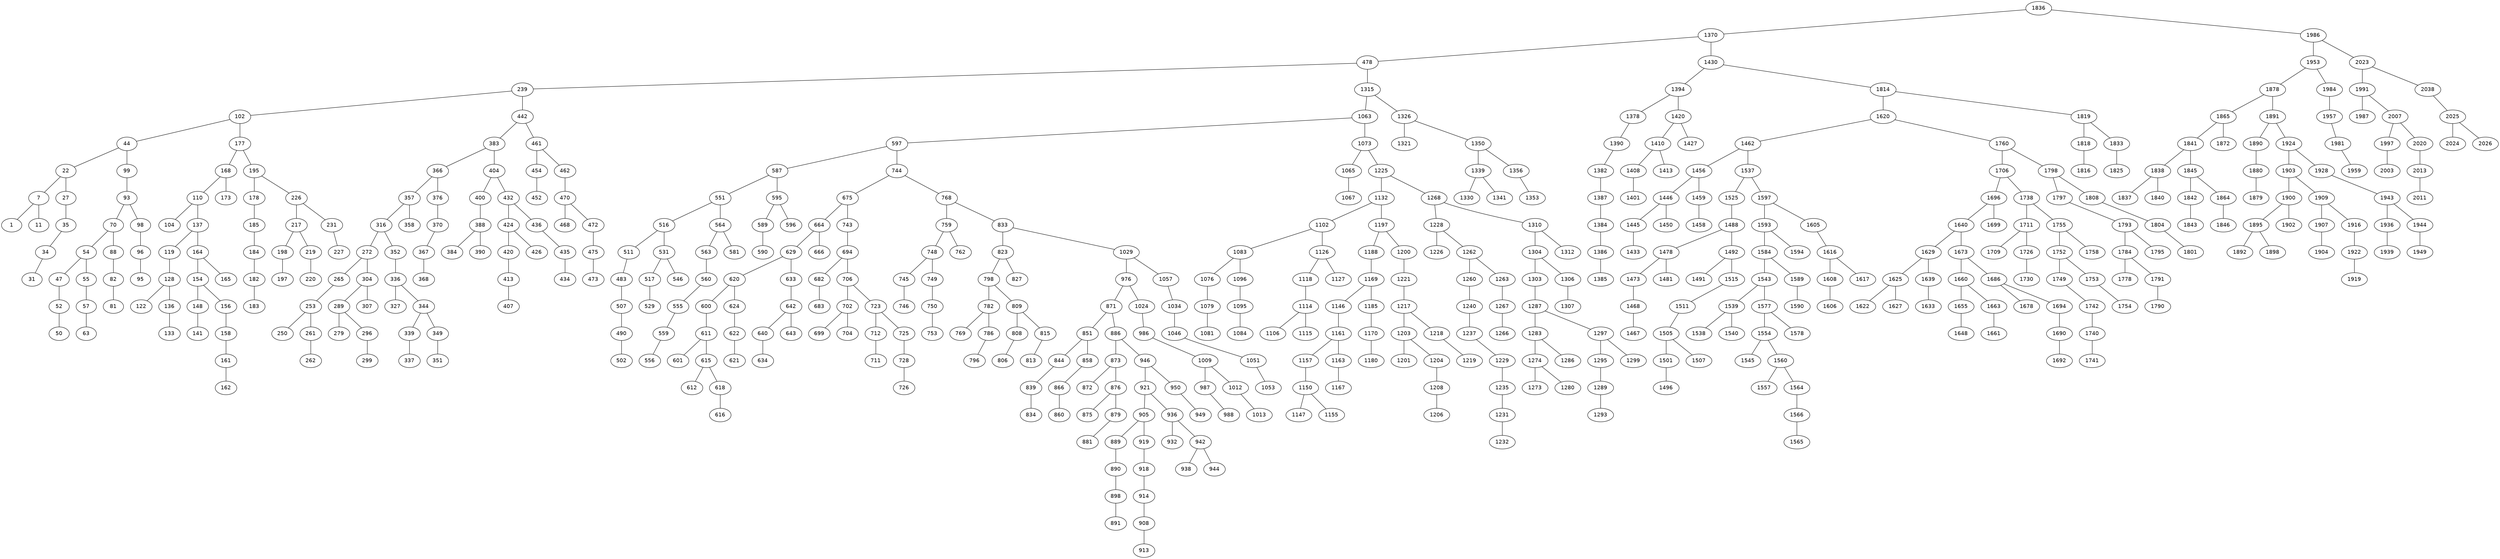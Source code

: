 graph BST {
    node [fontname="Helvetica"];
    1836 [label="1836"];
    1836 -- 1370;
    1370 [label="1370"];
    1370 -- 478;
    478 [label="478"];
    478 -- 239;
    239 [label="239"];
    239 -- 102;
    102 [label="102"];
    102 -- 44;
    44 [label="44"];
    44 -- 22;
    22 [label="22"];
    22 -- 7;
    7 [label="7"];
    7 -- 1;
    1 [label="1"];
    7 -- 11;
    11 [label="11"];
    22 -- 27;
    27 [label="27"];
    27 -- 35;
    35 [label="35"];
    35 -- 34;
    34 [label="34"];
    34 -- 31;
    31 [label="31"];
    44 -- 99;
    99 [label="99"];
    99 -- 93;
    93 [label="93"];
    93 -- 70;
    70 [label="70"];
    70 -- 54;
    54 [label="54"];
    54 -- 47;
    47 [label="47"];
    47 -- 52;
    52 [label="52"];
    52 -- 50;
    50 [label="50"];
    54 -- 55;
    55 [label="55"];
    55 -- 57;
    57 [label="57"];
    57 -- 63;
    63 [label="63"];
    70 -- 88;
    88 [label="88"];
    88 -- 82;
    82 [label="82"];
    82 -- 81;
    81 [label="81"];
    93 -- 98;
    98 [label="98"];
    98 -- 96;
    96 [label="96"];
    96 -- 95;
    95 [label="95"];
    102 -- 177;
    177 [label="177"];
    177 -- 168;
    168 [label="168"];
    168 -- 110;
    110 [label="110"];
    110 -- 104;
    104 [label="104"];
    110 -- 137;
    137 [label="137"];
    137 -- 119;
    119 [label="119"];
    119 -- 128;
    128 [label="128"];
    128 -- 122;
    122 [label="122"];
    128 -- 136;
    136 [label="136"];
    136 -- 133;
    133 [label="133"];
    137 -- 164;
    164 [label="164"];
    164 -- 154;
    154 [label="154"];
    154 -- 148;
    148 [label="148"];
    148 -- 141;
    141 [label="141"];
    154 -- 156;
    156 [label="156"];
    156 -- 158;
    158 [label="158"];
    158 -- 161;
    161 [label="161"];
    161 -- 162;
    162 [label="162"];
    164 -- 165;
    165 [label="165"];
    168 -- 173;
    173 [label="173"];
    177 -- 195;
    195 [label="195"];
    195 -- 178;
    178 [label="178"];
    178 -- 185;
    185 [label="185"];
    185 -- 184;
    184 [label="184"];
    184 -- 182;
    182 [label="182"];
    182 -- 183;
    183 [label="183"];
    195 -- 226;
    226 [label="226"];
    226 -- 217;
    217 [label="217"];
    217 -- 198;
    198 [label="198"];
    198 -- 197;
    197 [label="197"];
    217 -- 219;
    219 [label="219"];
    219 -- 220;
    220 [label="220"];
    226 -- 231;
    231 [label="231"];
    231 -- 227;
    227 [label="227"];
    239 -- 442;
    442 [label="442"];
    442 -- 383;
    383 [label="383"];
    383 -- 366;
    366 [label="366"];
    366 -- 357;
    357 [label="357"];
    357 -- 316;
    316 [label="316"];
    316 -- 272;
    272 [label="272"];
    272 -- 265;
    265 [label="265"];
    265 -- 253;
    253 [label="253"];
    253 -- 250;
    250 [label="250"];
    253 -- 261;
    261 [label="261"];
    261 -- 262;
    262 [label="262"];
    272 -- 304;
    304 [label="304"];
    304 -- 289;
    289 [label="289"];
    289 -- 279;
    279 [label="279"];
    289 -- 296;
    296 [label="296"];
    296 -- 299;
    299 [label="299"];
    304 -- 307;
    307 [label="307"];
    316 -- 352;
    352 [label="352"];
    352 -- 336;
    336 [label="336"];
    336 -- 327;
    327 [label="327"];
    336 -- 344;
    344 [label="344"];
    344 -- 339;
    339 [label="339"];
    339 -- 337;
    337 [label="337"];
    344 -- 349;
    349 [label="349"];
    349 -- 351;
    351 [label="351"];
    357 -- 358;
    358 [label="358"];
    366 -- 376;
    376 [label="376"];
    376 -- 370;
    370 [label="370"];
    370 -- 367;
    367 [label="367"];
    367 -- 368;
    368 [label="368"];
    383 -- 404;
    404 [label="404"];
    404 -- 400;
    400 [label="400"];
    400 -- 388;
    388 [label="388"];
    388 -- 384;
    384 [label="384"];
    388 -- 390;
    390 [label="390"];
    404 -- 432;
    432 [label="432"];
    432 -- 424;
    424 [label="424"];
    424 -- 420;
    420 [label="420"];
    420 -- 413;
    413 [label="413"];
    413 -- 407;
    407 [label="407"];
    424 -- 426;
    426 [label="426"];
    432 -- 436;
    436 [label="436"];
    436 -- 435;
    435 [label="435"];
    435 -- 434;
    434 [label="434"];
    442 -- 461;
    461 [label="461"];
    461 -- 454;
    454 [label="454"];
    454 -- 452;
    452 [label="452"];
    461 -- 462;
    462 [label="462"];
    462 -- 470;
    470 [label="470"];
    470 -- 468;
    468 [label="468"];
    470 -- 472;
    472 [label="472"];
    472 -- 475;
    475 [label="475"];
    475 -- 473;
    473 [label="473"];
    478 -- 1315;
    1315 [label="1315"];
    1315 -- 1063;
    1063 [label="1063"];
    1063 -- 597;
    597 [label="597"];
    597 -- 587;
    587 [label="587"];
    587 -- 551;
    551 [label="551"];
    551 -- 516;
    516 [label="516"];
    516 -- 511;
    511 [label="511"];
    511 -- 483;
    483 [label="483"];
    483 -- 507;
    507 [label="507"];
    507 -- 490;
    490 [label="490"];
    490 -- 502;
    502 [label="502"];
    516 -- 531;
    531 [label="531"];
    531 -- 517;
    517 [label="517"];
    517 -- 529;
    529 [label="529"];
    531 -- 546;
    546 [label="546"];
    551 -- 564;
    564 [label="564"];
    564 -- 563;
    563 [label="563"];
    563 -- 560;
    560 [label="560"];
    560 -- 555;
    555 [label="555"];
    555 -- 559;
    559 [label="559"];
    559 -- 556;
    556 [label="556"];
    564 -- 581;
    581 [label="581"];
    587 -- 595;
    595 [label="595"];
    595 -- 589;
    589 [label="589"];
    589 -- 590;
    590 [label="590"];
    595 -- 596;
    596 [label="596"];
    597 -- 744;
    744 [label="744"];
    744 -- 675;
    675 [label="675"];
    675 -- 664;
    664 [label="664"];
    664 -- 629;
    629 [label="629"];
    629 -- 620;
    620 [label="620"];
    620 -- 600;
    600 [label="600"];
    600 -- 611;
    611 [label="611"];
    611 -- 601;
    601 [label="601"];
    611 -- 615;
    615 [label="615"];
    615 -- 612;
    612 [label="612"];
    615 -- 618;
    618 [label="618"];
    618 -- 616;
    616 [label="616"];
    620 -- 624;
    624 [label="624"];
    624 -- 622;
    622 [label="622"];
    622 -- 621;
    621 [label="621"];
    629 -- 633;
    633 [label="633"];
    633 -- 642;
    642 [label="642"];
    642 -- 640;
    640 [label="640"];
    640 -- 634;
    634 [label="634"];
    642 -- 643;
    643 [label="643"];
    664 -- 666;
    666 [label="666"];
    675 -- 743;
    743 [label="743"];
    743 -- 694;
    694 [label="694"];
    694 -- 682;
    682 [label="682"];
    682 -- 683;
    683 [label="683"];
    694 -- 706;
    706 [label="706"];
    706 -- 702;
    702 [label="702"];
    702 -- 699;
    699 [label="699"];
    702 -- 704;
    704 [label="704"];
    706 -- 723;
    723 [label="723"];
    723 -- 712;
    712 [label="712"];
    712 -- 711;
    711 [label="711"];
    723 -- 725;
    725 [label="725"];
    725 -- 728;
    728 [label="728"];
    728 -- 726;
    726 [label="726"];
    744 -- 768;
    768 [label="768"];
    768 -- 759;
    759 [label="759"];
    759 -- 748;
    748 [label="748"];
    748 -- 745;
    745 [label="745"];
    745 -- 746;
    746 [label="746"];
    748 -- 749;
    749 [label="749"];
    749 -- 750;
    750 [label="750"];
    750 -- 753;
    753 [label="753"];
    759 -- 762;
    762 [label="762"];
    768 -- 833;
    833 [label="833"];
    833 -- 823;
    823 [label="823"];
    823 -- 798;
    798 [label="798"];
    798 -- 782;
    782 [label="782"];
    782 -- 769;
    769 [label="769"];
    782 -- 786;
    786 [label="786"];
    786 -- 796;
    796 [label="796"];
    798 -- 809;
    809 [label="809"];
    809 -- 808;
    808 [label="808"];
    808 -- 806;
    806 [label="806"];
    809 -- 815;
    815 [label="815"];
    815 -- 813;
    813 [label="813"];
    823 -- 827;
    827 [label="827"];
    833 -- 1029;
    1029 [label="1029"];
    1029 -- 976;
    976 [label="976"];
    976 -- 871;
    871 [label="871"];
    871 -- 851;
    851 [label="851"];
    851 -- 844;
    844 [label="844"];
    844 -- 839;
    839 [label="839"];
    839 -- 834;
    834 [label="834"];
    851 -- 858;
    858 [label="858"];
    858 -- 866;
    866 [label="866"];
    866 -- 860;
    860 [label="860"];
    871 -- 886;
    886 [label="886"];
    886 -- 873;
    873 [label="873"];
    873 -- 872;
    872 [label="872"];
    873 -- 876;
    876 [label="876"];
    876 -- 875;
    875 [label="875"];
    876 -- 879;
    879 [label="879"];
    879 -- 881;
    881 [label="881"];
    886 -- 946;
    946 [label="946"];
    946 -- 921;
    921 [label="921"];
    921 -- 905;
    905 [label="905"];
    905 -- 889;
    889 [label="889"];
    889 -- 890;
    890 [label="890"];
    890 -- 898;
    898 [label="898"];
    898 -- 891;
    891 [label="891"];
    905 -- 919;
    919 [label="919"];
    919 -- 918;
    918 [label="918"];
    918 -- 914;
    914 [label="914"];
    914 -- 908;
    908 [label="908"];
    908 -- 913;
    913 [label="913"];
    921 -- 936;
    936 [label="936"];
    936 -- 932;
    932 [label="932"];
    936 -- 942;
    942 [label="942"];
    942 -- 938;
    938 [label="938"];
    942 -- 944;
    944 [label="944"];
    946 -- 950;
    950 [label="950"];
    950 -- 949;
    949 [label="949"];
    976 -- 1024;
    1024 [label="1024"];
    1024 -- 986;
    986 [label="986"];
    986 -- 1009;
    1009 [label="1009"];
    1009 -- 987;
    987 [label="987"];
    987 -- 988;
    988 [label="988"];
    1009 -- 1012;
    1012 [label="1012"];
    1012 -- 1013;
    1013 [label="1013"];
    1029 -- 1057;
    1057 [label="1057"];
    1057 -- 1034;
    1034 [label="1034"];
    1034 -- 1046;
    1046 [label="1046"];
    1046 -- 1051;
    1051 [label="1051"];
    1051 -- 1053;
    1053 [label="1053"];
    1063 -- 1073;
    1073 [label="1073"];
    1073 -- 1065;
    1065 [label="1065"];
    1065 -- 1067;
    1067 [label="1067"];
    1073 -- 1225;
    1225 [label="1225"];
    1225 -- 1132;
    1132 [label="1132"];
    1132 -- 1102;
    1102 [label="1102"];
    1102 -- 1083;
    1083 [label="1083"];
    1083 -- 1076;
    1076 [label="1076"];
    1076 -- 1079;
    1079 [label="1079"];
    1079 -- 1081;
    1081 [label="1081"];
    1083 -- 1096;
    1096 [label="1096"];
    1096 -- 1095;
    1095 [label="1095"];
    1095 -- 1084;
    1084 [label="1084"];
    1102 -- 1126;
    1126 [label="1126"];
    1126 -- 1118;
    1118 [label="1118"];
    1118 -- 1114;
    1114 [label="1114"];
    1114 -- 1106;
    1106 [label="1106"];
    1114 -- 1115;
    1115 [label="1115"];
    1126 -- 1127;
    1127 [label="1127"];
    1132 -- 1197;
    1197 [label="1197"];
    1197 -- 1188;
    1188 [label="1188"];
    1188 -- 1169;
    1169 [label="1169"];
    1169 -- 1146;
    1146 [label="1146"];
    1146 -- 1161;
    1161 [label="1161"];
    1161 -- 1157;
    1157 [label="1157"];
    1157 -- 1150;
    1150 [label="1150"];
    1150 -- 1147;
    1147 [label="1147"];
    1150 -- 1155;
    1155 [label="1155"];
    1161 -- 1163;
    1163 [label="1163"];
    1163 -- 1167;
    1167 [label="1167"];
    1169 -- 1185;
    1185 [label="1185"];
    1185 -- 1170;
    1170 [label="1170"];
    1170 -- 1180;
    1180 [label="1180"];
    1197 -- 1200;
    1200 [label="1200"];
    1200 -- 1221;
    1221 [label="1221"];
    1221 -- 1217;
    1217 [label="1217"];
    1217 -- 1203;
    1203 [label="1203"];
    1203 -- 1201;
    1201 [label="1201"];
    1203 -- 1204;
    1204 [label="1204"];
    1204 -- 1208;
    1208 [label="1208"];
    1208 -- 1206;
    1206 [label="1206"];
    1217 -- 1218;
    1218 [label="1218"];
    1218 -- 1219;
    1219 [label="1219"];
    1225 -- 1268;
    1268 [label="1268"];
    1268 -- 1228;
    1228 [label="1228"];
    1228 -- 1226;
    1226 [label="1226"];
    1228 -- 1262;
    1262 [label="1262"];
    1262 -- 1260;
    1260 [label="1260"];
    1260 -- 1240;
    1240 [label="1240"];
    1240 -- 1237;
    1237 [label="1237"];
    1237 -- 1229;
    1229 [label="1229"];
    1229 -- 1235;
    1235 [label="1235"];
    1235 -- 1231;
    1231 [label="1231"];
    1231 -- 1232;
    1232 [label="1232"];
    1262 -- 1263;
    1263 [label="1263"];
    1263 -- 1267;
    1267 [label="1267"];
    1267 -- 1266;
    1266 [label="1266"];
    1268 -- 1310;
    1310 [label="1310"];
    1310 -- 1304;
    1304 [label="1304"];
    1304 -- 1303;
    1303 [label="1303"];
    1303 -- 1287;
    1287 [label="1287"];
    1287 -- 1283;
    1283 [label="1283"];
    1283 -- 1274;
    1274 [label="1274"];
    1274 -- 1273;
    1273 [label="1273"];
    1274 -- 1280;
    1280 [label="1280"];
    1283 -- 1286;
    1286 [label="1286"];
    1287 -- 1297;
    1297 [label="1297"];
    1297 -- 1295;
    1295 [label="1295"];
    1295 -- 1289;
    1289 [label="1289"];
    1289 -- 1293;
    1293 [label="1293"];
    1297 -- 1299;
    1299 [label="1299"];
    1304 -- 1306;
    1306 [label="1306"];
    1306 -- 1307;
    1307 [label="1307"];
    1310 -- 1312;
    1312 [label="1312"];
    1315 -- 1326;
    1326 [label="1326"];
    1326 -- 1321;
    1321 [label="1321"];
    1326 -- 1350;
    1350 [label="1350"];
    1350 -- 1339;
    1339 [label="1339"];
    1339 -- 1330;
    1330 [label="1330"];
    1339 -- 1341;
    1341 [label="1341"];
    1350 -- 1356;
    1356 [label="1356"];
    1356 -- 1353;
    1353 [label="1353"];
    1370 -- 1430;
    1430 [label="1430"];
    1430 -- 1394;
    1394 [label="1394"];
    1394 -- 1378;
    1378 [label="1378"];
    1378 -- 1390;
    1390 [label="1390"];
    1390 -- 1382;
    1382 [label="1382"];
    1382 -- 1387;
    1387 [label="1387"];
    1387 -- 1384;
    1384 [label="1384"];
    1384 -- 1386;
    1386 [label="1386"];
    1386 -- 1385;
    1385 [label="1385"];
    1394 -- 1420;
    1420 [label="1420"];
    1420 -- 1410;
    1410 [label="1410"];
    1410 -- 1408;
    1408 [label="1408"];
    1408 -- 1401;
    1401 [label="1401"];
    1410 -- 1413;
    1413 [label="1413"];
    1420 -- 1427;
    1427 [label="1427"];
    1430 -- 1814;
    1814 [label="1814"];
    1814 -- 1620;
    1620 [label="1620"];
    1620 -- 1462;
    1462 [label="1462"];
    1462 -- 1456;
    1456 [label="1456"];
    1456 -- 1446;
    1446 [label="1446"];
    1446 -- 1445;
    1445 [label="1445"];
    1445 -- 1433;
    1433 [label="1433"];
    1446 -- 1450;
    1450 [label="1450"];
    1456 -- 1459;
    1459 [label="1459"];
    1459 -- 1458;
    1458 [label="1458"];
    1462 -- 1537;
    1537 [label="1537"];
    1537 -- 1525;
    1525 [label="1525"];
    1525 -- 1488;
    1488 [label="1488"];
    1488 -- 1478;
    1478 [label="1478"];
    1478 -- 1473;
    1473 [label="1473"];
    1473 -- 1468;
    1468 [label="1468"];
    1468 -- 1467;
    1467 [label="1467"];
    1478 -- 1481;
    1481 [label="1481"];
    1488 -- 1492;
    1492 [label="1492"];
    1492 -- 1491;
    1491 [label="1491"];
    1492 -- 1515;
    1515 [label="1515"];
    1515 -- 1511;
    1511 [label="1511"];
    1511 -- 1505;
    1505 [label="1505"];
    1505 -- 1501;
    1501 [label="1501"];
    1501 -- 1496;
    1496 [label="1496"];
    1505 -- 1507;
    1507 [label="1507"];
    1537 -- 1597;
    1597 [label="1597"];
    1597 -- 1593;
    1593 [label="1593"];
    1593 -- 1584;
    1584 [label="1584"];
    1584 -- 1543;
    1543 [label="1543"];
    1543 -- 1539;
    1539 [label="1539"];
    1539 -- 1538;
    1538 [label="1538"];
    1539 -- 1540;
    1540 [label="1540"];
    1543 -- 1577;
    1577 [label="1577"];
    1577 -- 1554;
    1554 [label="1554"];
    1554 -- 1545;
    1545 [label="1545"];
    1554 -- 1560;
    1560 [label="1560"];
    1560 -- 1557;
    1557 [label="1557"];
    1560 -- 1564;
    1564 [label="1564"];
    1564 -- 1566;
    1566 [label="1566"];
    1566 -- 1565;
    1565 [label="1565"];
    1577 -- 1578;
    1578 [label="1578"];
    1584 -- 1589;
    1589 [label="1589"];
    1589 -- 1590;
    1590 [label="1590"];
    1593 -- 1594;
    1594 [label="1594"];
    1597 -- 1605;
    1605 [label="1605"];
    1605 -- 1616;
    1616 [label="1616"];
    1616 -- 1608;
    1608 [label="1608"];
    1608 -- 1606;
    1606 [label="1606"];
    1616 -- 1617;
    1617 [label="1617"];
    1620 -- 1760;
    1760 [label="1760"];
    1760 -- 1706;
    1706 [label="1706"];
    1706 -- 1696;
    1696 [label="1696"];
    1696 -- 1640;
    1640 [label="1640"];
    1640 -- 1629;
    1629 [label="1629"];
    1629 -- 1625;
    1625 [label="1625"];
    1625 -- 1622;
    1622 [label="1622"];
    1625 -- 1627;
    1627 [label="1627"];
    1629 -- 1639;
    1639 [label="1639"];
    1639 -- 1633;
    1633 [label="1633"];
    1640 -- 1673;
    1673 [label="1673"];
    1673 -- 1660;
    1660 [label="1660"];
    1660 -- 1655;
    1655 [label="1655"];
    1655 -- 1648;
    1648 [label="1648"];
    1660 -- 1663;
    1663 [label="1663"];
    1663 -- 1661;
    1661 [label="1661"];
    1673 -- 1686;
    1686 [label="1686"];
    1686 -- 1678;
    1678 [label="1678"];
    1686 -- 1694;
    1694 [label="1694"];
    1694 -- 1690;
    1690 [label="1690"];
    1690 -- 1692;
    1692 [label="1692"];
    1696 -- 1699;
    1699 [label="1699"];
    1706 -- 1738;
    1738 [label="1738"];
    1738 -- 1711;
    1711 [label="1711"];
    1711 -- 1709;
    1709 [label="1709"];
    1711 -- 1726;
    1726 [label="1726"];
    1726 -- 1730;
    1730 [label="1730"];
    1738 -- 1755;
    1755 [label="1755"];
    1755 -- 1752;
    1752 [label="1752"];
    1752 -- 1749;
    1749 [label="1749"];
    1749 -- 1742;
    1742 [label="1742"];
    1742 -- 1740;
    1740 [label="1740"];
    1740 -- 1741;
    1741 [label="1741"];
    1752 -- 1753;
    1753 [label="1753"];
    1753 -- 1754;
    1754 [label="1754"];
    1755 -- 1758;
    1758 [label="1758"];
    1760 -- 1798;
    1798 [label="1798"];
    1798 -- 1797;
    1797 [label="1797"];
    1797 -- 1793;
    1793 [label="1793"];
    1793 -- 1784;
    1784 [label="1784"];
    1784 -- 1778;
    1778 [label="1778"];
    1784 -- 1791;
    1791 [label="1791"];
    1791 -- 1790;
    1790 [label="1790"];
    1793 -- 1795;
    1795 [label="1795"];
    1798 -- 1808;
    1808 [label="1808"];
    1808 -- 1804;
    1804 [label="1804"];
    1804 -- 1801;
    1801 [label="1801"];
    1814 -- 1819;
    1819 [label="1819"];
    1819 -- 1818;
    1818 [label="1818"];
    1818 -- 1816;
    1816 [label="1816"];
    1819 -- 1833;
    1833 [label="1833"];
    1833 -- 1825;
    1825 [label="1825"];
    1836 -- 1986;
    1986 [label="1986"];
    1986 -- 1953;
    1953 [label="1953"];
    1953 -- 1878;
    1878 [label="1878"];
    1878 -- 1865;
    1865 [label="1865"];
    1865 -- 1841;
    1841 [label="1841"];
    1841 -- 1838;
    1838 [label="1838"];
    1838 -- 1837;
    1837 [label="1837"];
    1838 -- 1840;
    1840 [label="1840"];
    1841 -- 1845;
    1845 [label="1845"];
    1845 -- 1842;
    1842 [label="1842"];
    1842 -- 1843;
    1843 [label="1843"];
    1845 -- 1864;
    1864 [label="1864"];
    1864 -- 1846;
    1846 [label="1846"];
    1865 -- 1872;
    1872 [label="1872"];
    1878 -- 1891;
    1891 [label="1891"];
    1891 -- 1890;
    1890 [label="1890"];
    1890 -- 1880;
    1880 [label="1880"];
    1880 -- 1879;
    1879 [label="1879"];
    1891 -- 1924;
    1924 [label="1924"];
    1924 -- 1903;
    1903 [label="1903"];
    1903 -- 1900;
    1900 [label="1900"];
    1900 -- 1895;
    1895 [label="1895"];
    1895 -- 1892;
    1892 [label="1892"];
    1895 -- 1898;
    1898 [label="1898"];
    1900 -- 1902;
    1902 [label="1902"];
    1903 -- 1909;
    1909 [label="1909"];
    1909 -- 1907;
    1907 [label="1907"];
    1907 -- 1904;
    1904 [label="1904"];
    1909 -- 1916;
    1916 [label="1916"];
    1916 -- 1922;
    1922 [label="1922"];
    1922 -- 1919;
    1919 [label="1919"];
    1924 -- 1928;
    1928 [label="1928"];
    1928 -- 1943;
    1943 [label="1943"];
    1943 -- 1936;
    1936 [label="1936"];
    1936 -- 1939;
    1939 [label="1939"];
    1943 -- 1944;
    1944 [label="1944"];
    1944 -- 1949;
    1949 [label="1949"];
    1953 -- 1984;
    1984 [label="1984"];
    1984 -- 1957;
    1957 [label="1957"];
    1957 -- 1981;
    1981 [label="1981"];
    1981 -- 1959;
    1959 [label="1959"];
    1986 -- 2023;
    2023 [label="2023"];
    2023 -- 1991;
    1991 [label="1991"];
    1991 -- 1987;
    1987 [label="1987"];
    1991 -- 2007;
    2007 [label="2007"];
    2007 -- 1997;
    1997 [label="1997"];
    1997 -- 2003;
    2003 [label="2003"];
    2007 -- 2020;
    2020 [label="2020"];
    2020 -- 2013;
    2013 [label="2013"];
    2013 -- 2011;
    2011 [label="2011"];
    2023 -- 2038;
    2038 [label="2038"];
    2038 -- 2025;
    2025 [label="2025"];
    2025 -- 2024;
    2024 [label="2024"];
    2025 -- 2026;
    2026 [label="2026"];
}
